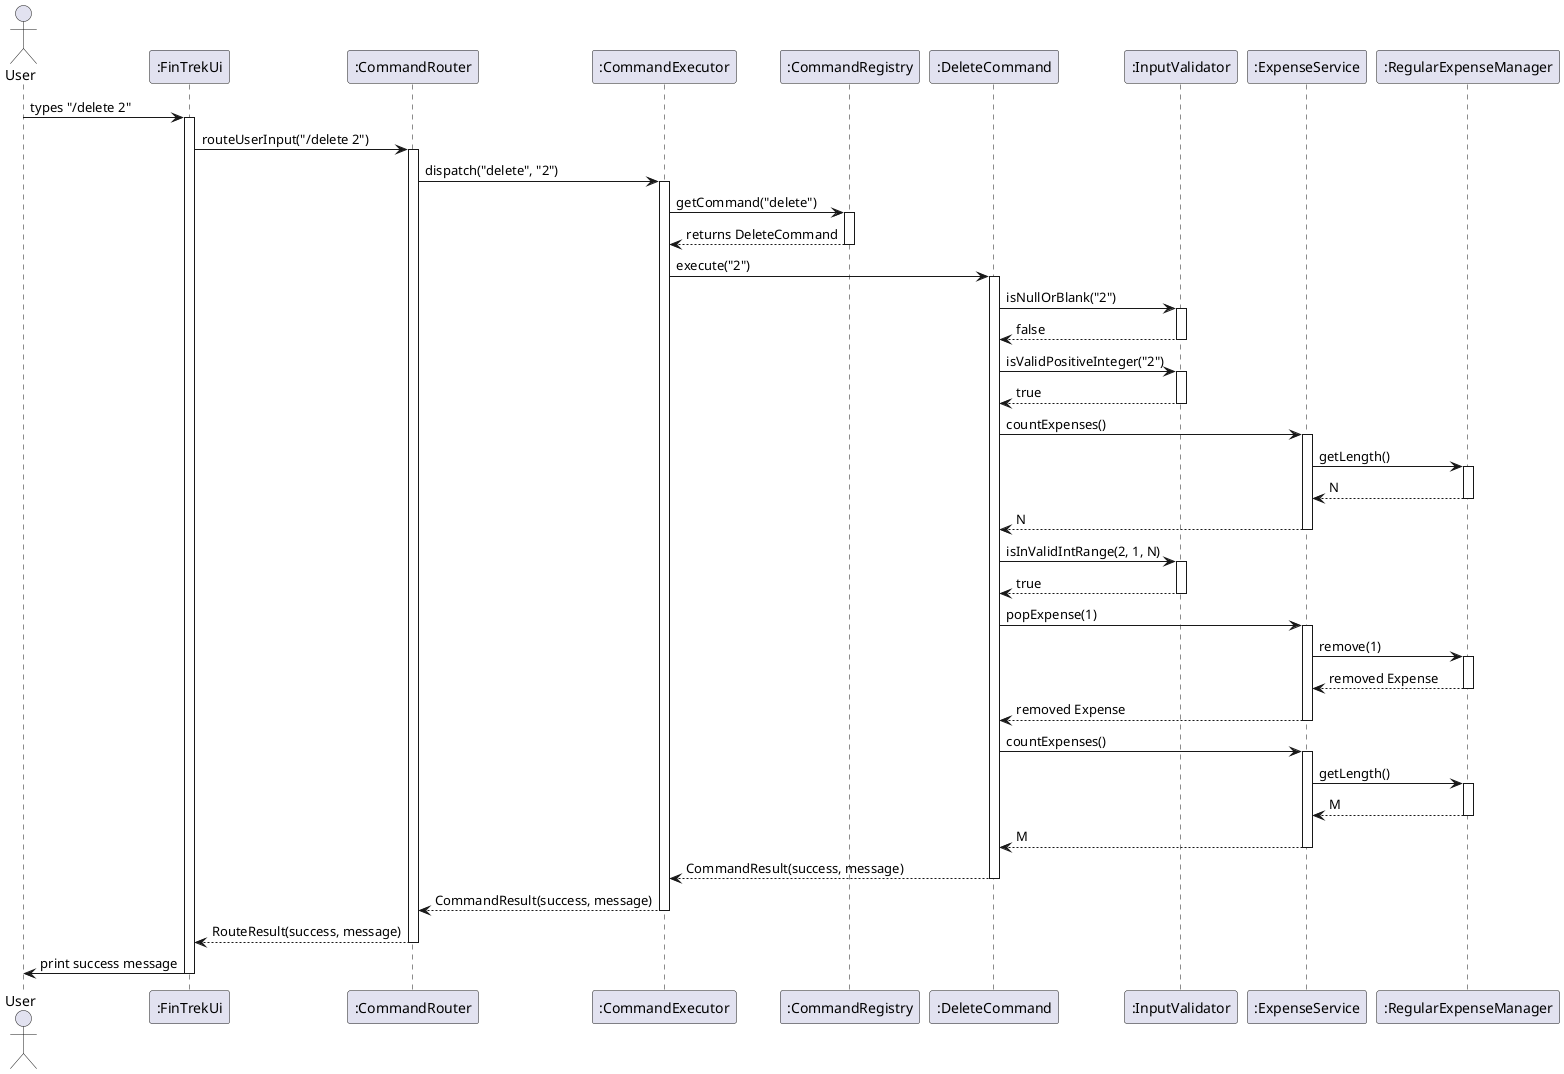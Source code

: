 @startuml delete.puml
actor User
participant ":FinTrekUi" as FinTrek
participant ":CommandRouter" as Router
participant ":CommandExecutor" as Executor
participant ":CommandRegistry" as Registry
participant ":DeleteCommand" as DeleteCmd
participant ":InputValidator" as Validator
participant ":ExpenseService" as ExpenseSvc
participant ":RegularExpenseManager" as RegExpMgr

User -> FinTrek : types "/delete 2"
activate FinTrek

FinTrek -> Router : routeUserInput("/delete 2")
activate Router

Router -> Executor : dispatch("delete", "2")
activate Executor

Executor -> Registry : getCommand("delete")
activate Registry
Registry --> Executor : returns DeleteCommand
deactivate Registry

Executor -> DeleteCmd : execute("2")
activate DeleteCmd

DeleteCmd -> Validator : isNullOrBlank("2")
activate Validator
Validator --> DeleteCmd : false
deactivate Validator

DeleteCmd -> Validator : isValidPositiveInteger("2")
activate Validator
Validator --> DeleteCmd : true
deactivate Validator

DeleteCmd -> ExpenseSvc : countExpenses()
activate ExpenseSvc
ExpenseSvc -> RegExpMgr : getLength()
activate RegExpMgr
RegExpMgr --> ExpenseSvc : N
deactivate RegExpMgr
ExpenseSvc --> DeleteCmd : N
deactivate ExpenseSvc

DeleteCmd -> Validator : isInValidIntRange(2, 1, N)
activate Validator
Validator --> DeleteCmd : true
deactivate Validator

DeleteCmd -> ExpenseSvc : popExpense(1)
activate ExpenseSvc
ExpenseSvc -> RegExpMgr : remove(1)
activate RegExpMgr
RegExpMgr --> ExpenseSvc : removed Expense
deactivate RegExpMgr
ExpenseSvc --> DeleteCmd : removed Expense
deactivate ExpenseSvc

DeleteCmd -> ExpenseSvc : countExpenses()
activate ExpenseSvc
ExpenseSvc -> RegExpMgr : getLength()
activate RegExpMgr
RegExpMgr --> ExpenseSvc : M
deactivate RegExpMgr
ExpenseSvc --> DeleteCmd : M
deactivate ExpenseSvc

DeleteCmd --> Executor : CommandResult(success, message)
deactivate DeleteCmd

Executor --> Router : CommandResult(success, message)
deactivate Executor

Router --> FinTrek : RouteResult(success, message)
deactivate Router

FinTrek -> User : print success message
deactivate FinTrek
@enduml
